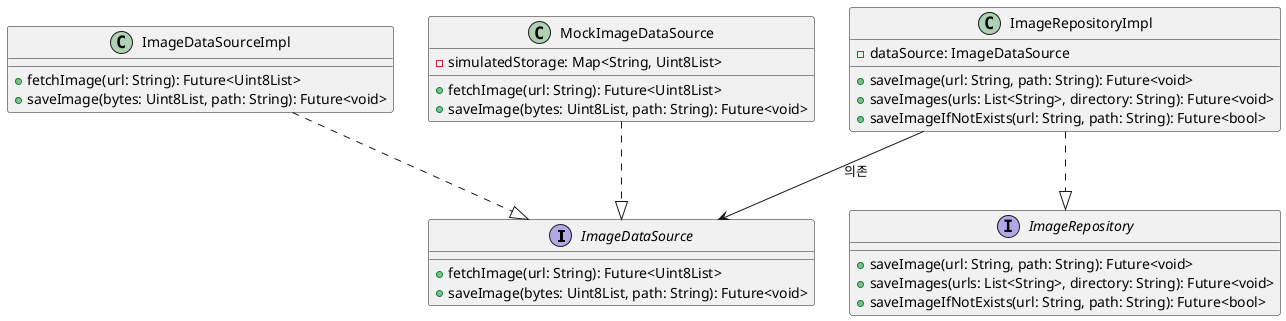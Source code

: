 @startuml
interface ImageDataSource {
  +fetchImage(url: String): Future<Uint8List>
  +saveImage(bytes: Uint8List, path: String): Future<void>
}

class ImageDataSourceImpl {
  +fetchImage(url: String): Future<Uint8List>
  +saveImage(bytes: Uint8List, path: String): Future<void>
}

class MockImageDataSource {
  -simulatedStorage: Map<String, Uint8List>
  +fetchImage(url: String): Future<Uint8List>
  +saveImage(bytes: Uint8List, path: String): Future<void>
}

interface ImageRepository {
  +saveImage(url: String, path: String): Future<void>
  +saveImages(urls: List<String>, directory: String): Future<void>
  +saveImageIfNotExists(url: String, path: String): Future<bool>
}

class ImageRepositoryImpl {
  -dataSource: ImageDataSource
  +saveImage(url: String, path: String): Future<void>
  +saveImages(urls: List<String>, directory: String): Future<void>
  +saveImageIfNotExists(url: String, path: String): Future<bool>
}

ImageRepositoryImpl --> ImageDataSource : 의존
ImageDataSourceImpl ..|> ImageDataSource
MockImageDataSource ..|> ImageDataSource
ImageRepositoryImpl ..|> ImageRepository
@enduml

